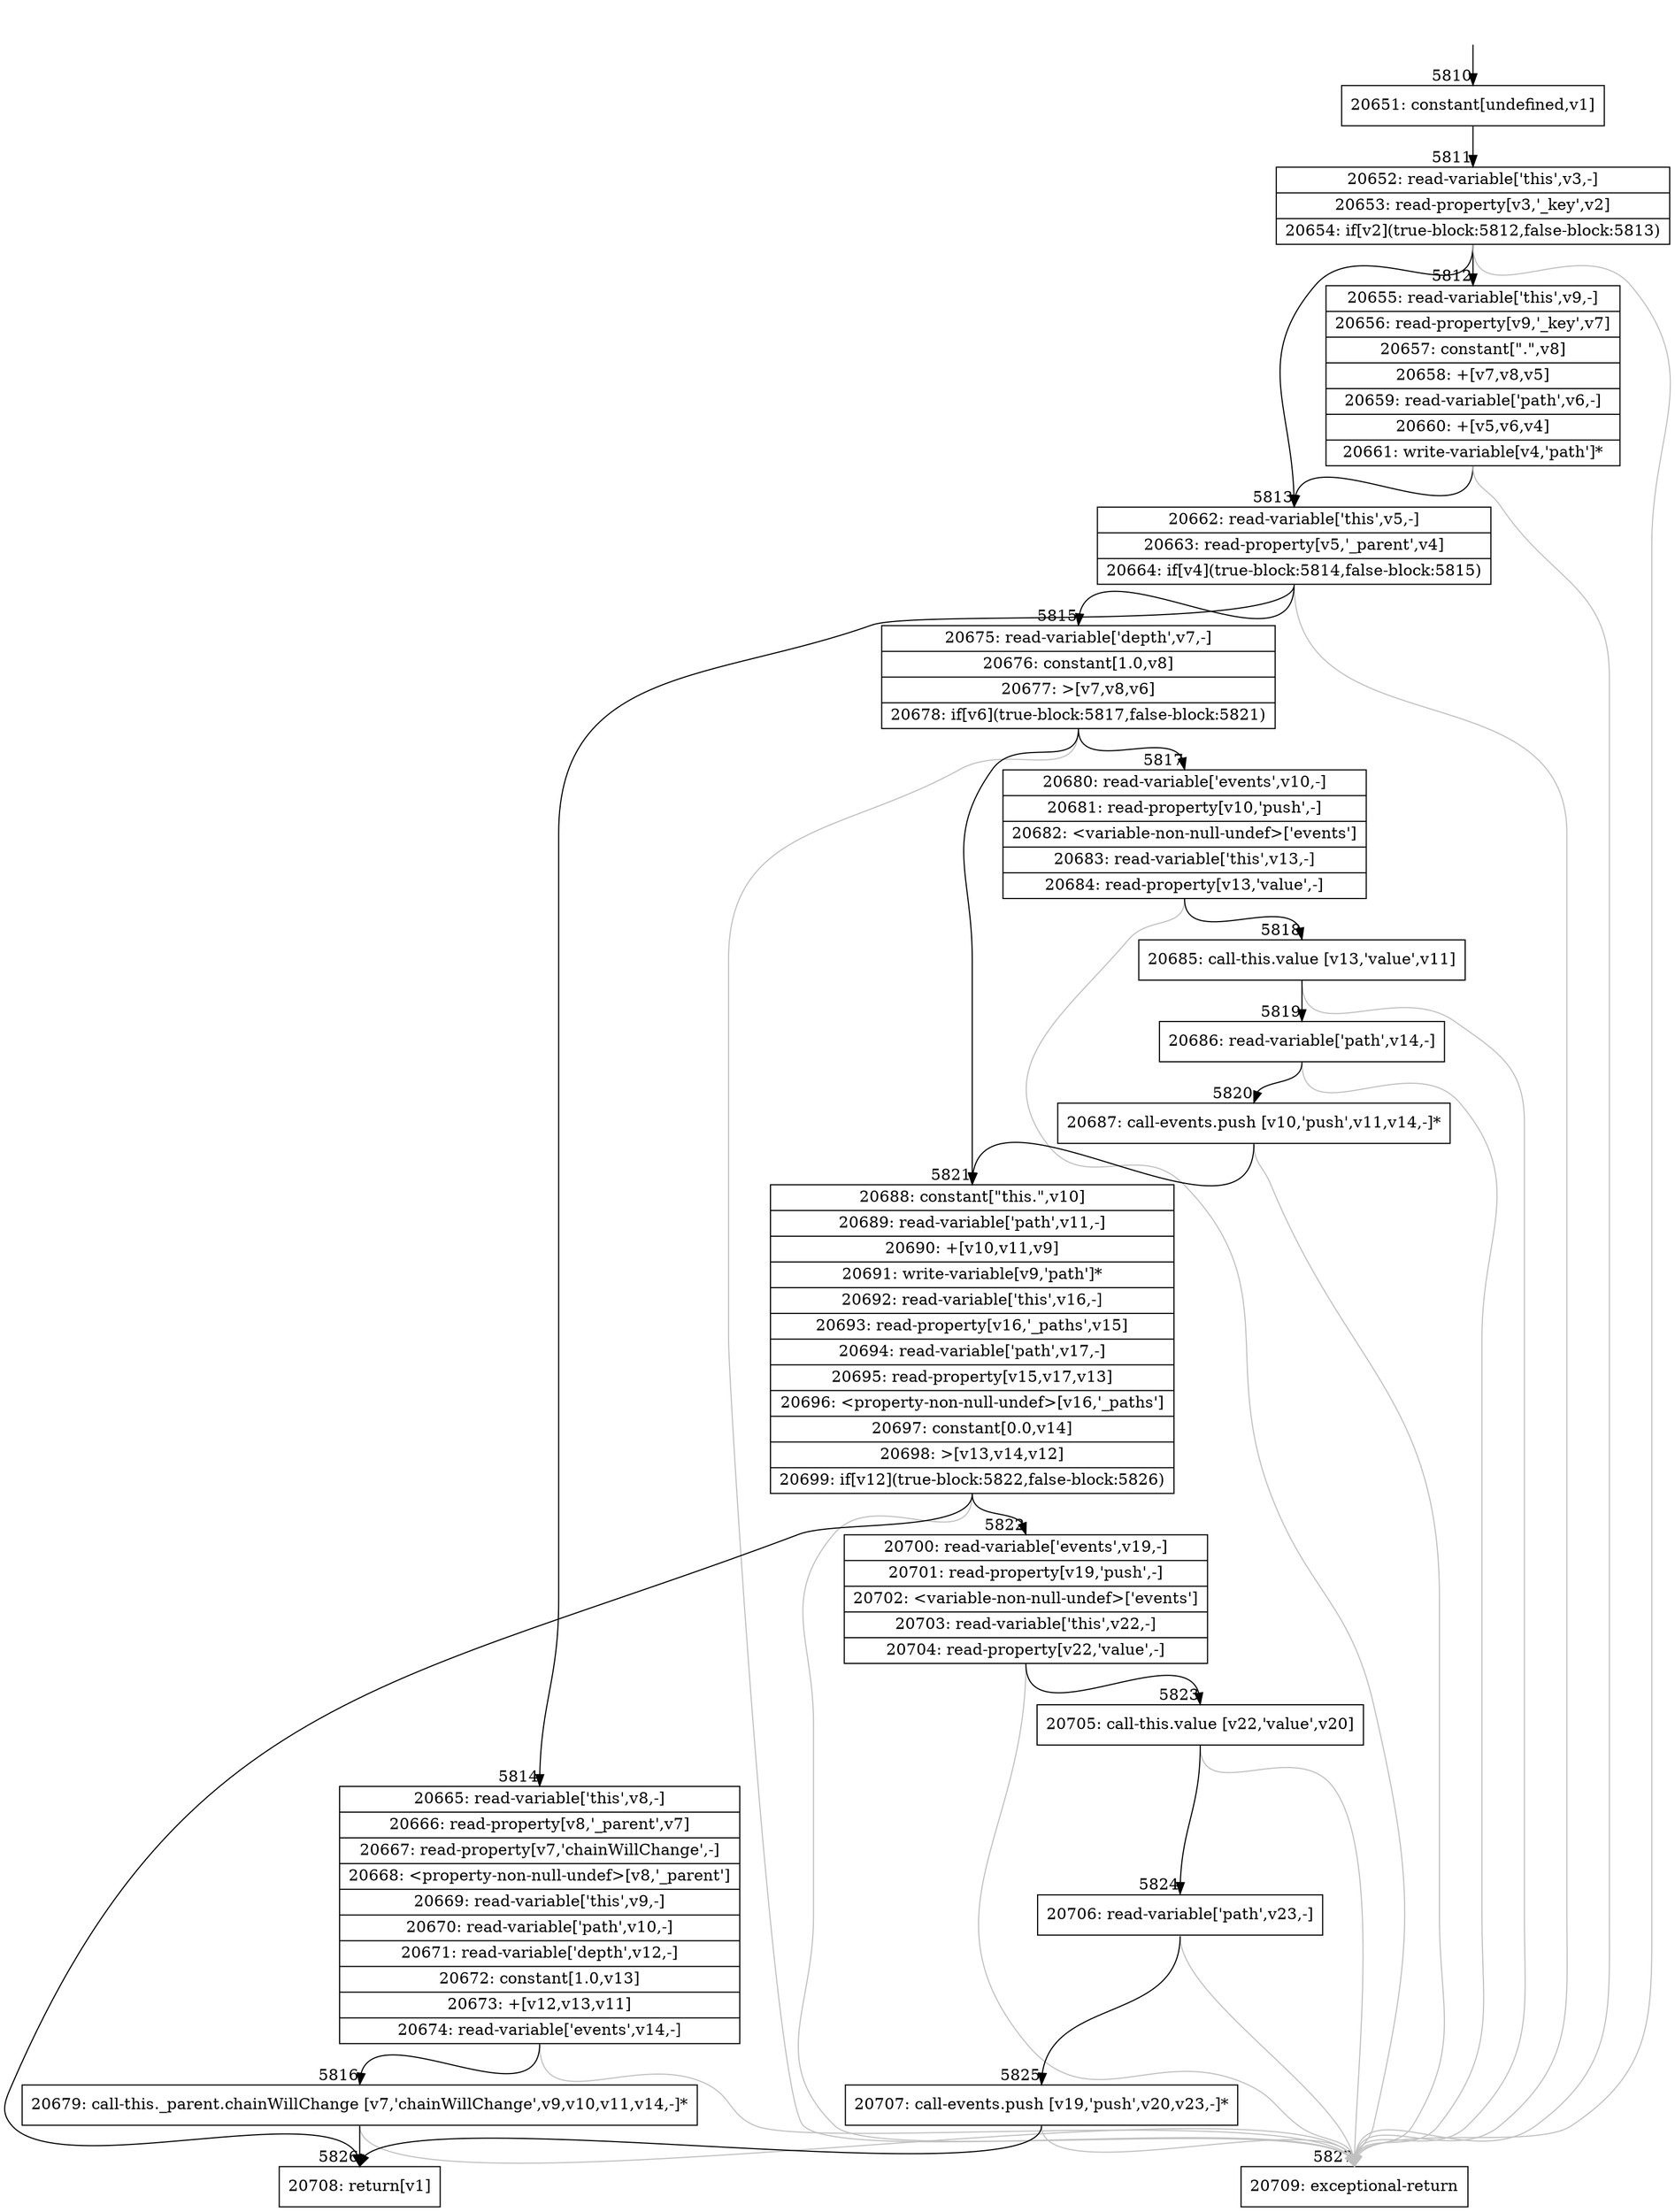 digraph {
rankdir="TD"
BB_entry469[shape=none,label=""];
BB_entry469 -> BB5810 [tailport=s, headport=n, headlabel="    5810"]
BB5810 [shape=record label="{20651: constant[undefined,v1]}" ] 
BB5810 -> BB5811 [tailport=s, headport=n, headlabel="      5811"]
BB5811 [shape=record label="{20652: read-variable['this',v3,-]|20653: read-property[v3,'_key',v2]|20654: if[v2](true-block:5812,false-block:5813)}" ] 
BB5811 -> BB5812 [tailport=s, headport=n, headlabel="      5812"]
BB5811 -> BB5813 [tailport=s, headport=n, headlabel="      5813"]
BB5811 -> BB5827 [tailport=s, headport=n, color=gray, headlabel="      5827"]
BB5812 [shape=record label="{20655: read-variable['this',v9,-]|20656: read-property[v9,'_key',v7]|20657: constant[\".\",v8]|20658: +[v7,v8,v5]|20659: read-variable['path',v6,-]|20660: +[v5,v6,v4]|20661: write-variable[v4,'path']*}" ] 
BB5812 -> BB5813 [tailport=s, headport=n]
BB5812 -> BB5827 [tailport=s, headport=n, color=gray]
BB5813 [shape=record label="{20662: read-variable['this',v5,-]|20663: read-property[v5,'_parent',v4]|20664: if[v4](true-block:5814,false-block:5815)}" ] 
BB5813 -> BB5814 [tailport=s, headport=n, headlabel="      5814"]
BB5813 -> BB5815 [tailport=s, headport=n, headlabel="      5815"]
BB5813 -> BB5827 [tailport=s, headport=n, color=gray]
BB5814 [shape=record label="{20665: read-variable['this',v8,-]|20666: read-property[v8,'_parent',v7]|20667: read-property[v7,'chainWillChange',-]|20668: \<property-non-null-undef\>[v8,'_parent']|20669: read-variable['this',v9,-]|20670: read-variable['path',v10,-]|20671: read-variable['depth',v12,-]|20672: constant[1.0,v13]|20673: +[v12,v13,v11]|20674: read-variable['events',v14,-]}" ] 
BB5814 -> BB5816 [tailport=s, headport=n, headlabel="      5816"]
BB5814 -> BB5827 [tailport=s, headport=n, color=gray]
BB5815 [shape=record label="{20675: read-variable['depth',v7,-]|20676: constant[1.0,v8]|20677: \>[v7,v8,v6]|20678: if[v6](true-block:5817,false-block:5821)}" ] 
BB5815 -> BB5817 [tailport=s, headport=n, headlabel="      5817"]
BB5815 -> BB5821 [tailport=s, headport=n, headlabel="      5821"]
BB5815 -> BB5827 [tailport=s, headport=n, color=gray]
BB5816 [shape=record label="{20679: call-this._parent.chainWillChange [v7,'chainWillChange',v9,v10,v11,v14,-]*}" ] 
BB5816 -> BB5826 [tailport=s, headport=n, headlabel="      5826"]
BB5816 -> BB5827 [tailport=s, headport=n, color=gray]
BB5817 [shape=record label="{20680: read-variable['events',v10,-]|20681: read-property[v10,'push',-]|20682: \<variable-non-null-undef\>['events']|20683: read-variable['this',v13,-]|20684: read-property[v13,'value',-]}" ] 
BB5817 -> BB5818 [tailport=s, headport=n, headlabel="      5818"]
BB5817 -> BB5827 [tailport=s, headport=n, color=gray]
BB5818 [shape=record label="{20685: call-this.value [v13,'value',v11]}" ] 
BB5818 -> BB5819 [tailport=s, headport=n, headlabel="      5819"]
BB5818 -> BB5827 [tailport=s, headport=n, color=gray]
BB5819 [shape=record label="{20686: read-variable['path',v14,-]}" ] 
BB5819 -> BB5820 [tailport=s, headport=n, headlabel="      5820"]
BB5819 -> BB5827 [tailport=s, headport=n, color=gray]
BB5820 [shape=record label="{20687: call-events.push [v10,'push',v11,v14,-]*}" ] 
BB5820 -> BB5821 [tailport=s, headport=n]
BB5820 -> BB5827 [tailport=s, headport=n, color=gray]
BB5821 [shape=record label="{20688: constant[\"this.\",v10]|20689: read-variable['path',v11,-]|20690: +[v10,v11,v9]|20691: write-variable[v9,'path']*|20692: read-variable['this',v16,-]|20693: read-property[v16,'_paths',v15]|20694: read-variable['path',v17,-]|20695: read-property[v15,v17,v13]|20696: \<property-non-null-undef\>[v16,'_paths']|20697: constant[0.0,v14]|20698: \>[v13,v14,v12]|20699: if[v12](true-block:5822,false-block:5826)}" ] 
BB5821 -> BB5822 [tailport=s, headport=n, headlabel="      5822"]
BB5821 -> BB5826 [tailport=s, headport=n]
BB5821 -> BB5827 [tailport=s, headport=n, color=gray]
BB5822 [shape=record label="{20700: read-variable['events',v19,-]|20701: read-property[v19,'push',-]|20702: \<variable-non-null-undef\>['events']|20703: read-variable['this',v22,-]|20704: read-property[v22,'value',-]}" ] 
BB5822 -> BB5823 [tailport=s, headport=n, headlabel="      5823"]
BB5822 -> BB5827 [tailport=s, headport=n, color=gray]
BB5823 [shape=record label="{20705: call-this.value [v22,'value',v20]}" ] 
BB5823 -> BB5824 [tailport=s, headport=n, headlabel="      5824"]
BB5823 -> BB5827 [tailport=s, headport=n, color=gray]
BB5824 [shape=record label="{20706: read-variable['path',v23,-]}" ] 
BB5824 -> BB5825 [tailport=s, headport=n, headlabel="      5825"]
BB5824 -> BB5827 [tailport=s, headport=n, color=gray]
BB5825 [shape=record label="{20707: call-events.push [v19,'push',v20,v23,-]*}" ] 
BB5825 -> BB5826 [tailport=s, headport=n]
BB5825 -> BB5827 [tailport=s, headport=n, color=gray]
BB5826 [shape=record label="{20708: return[v1]}" ] 
BB5827 [shape=record label="{20709: exceptional-return}" ] 
//#$~ 10492
}
